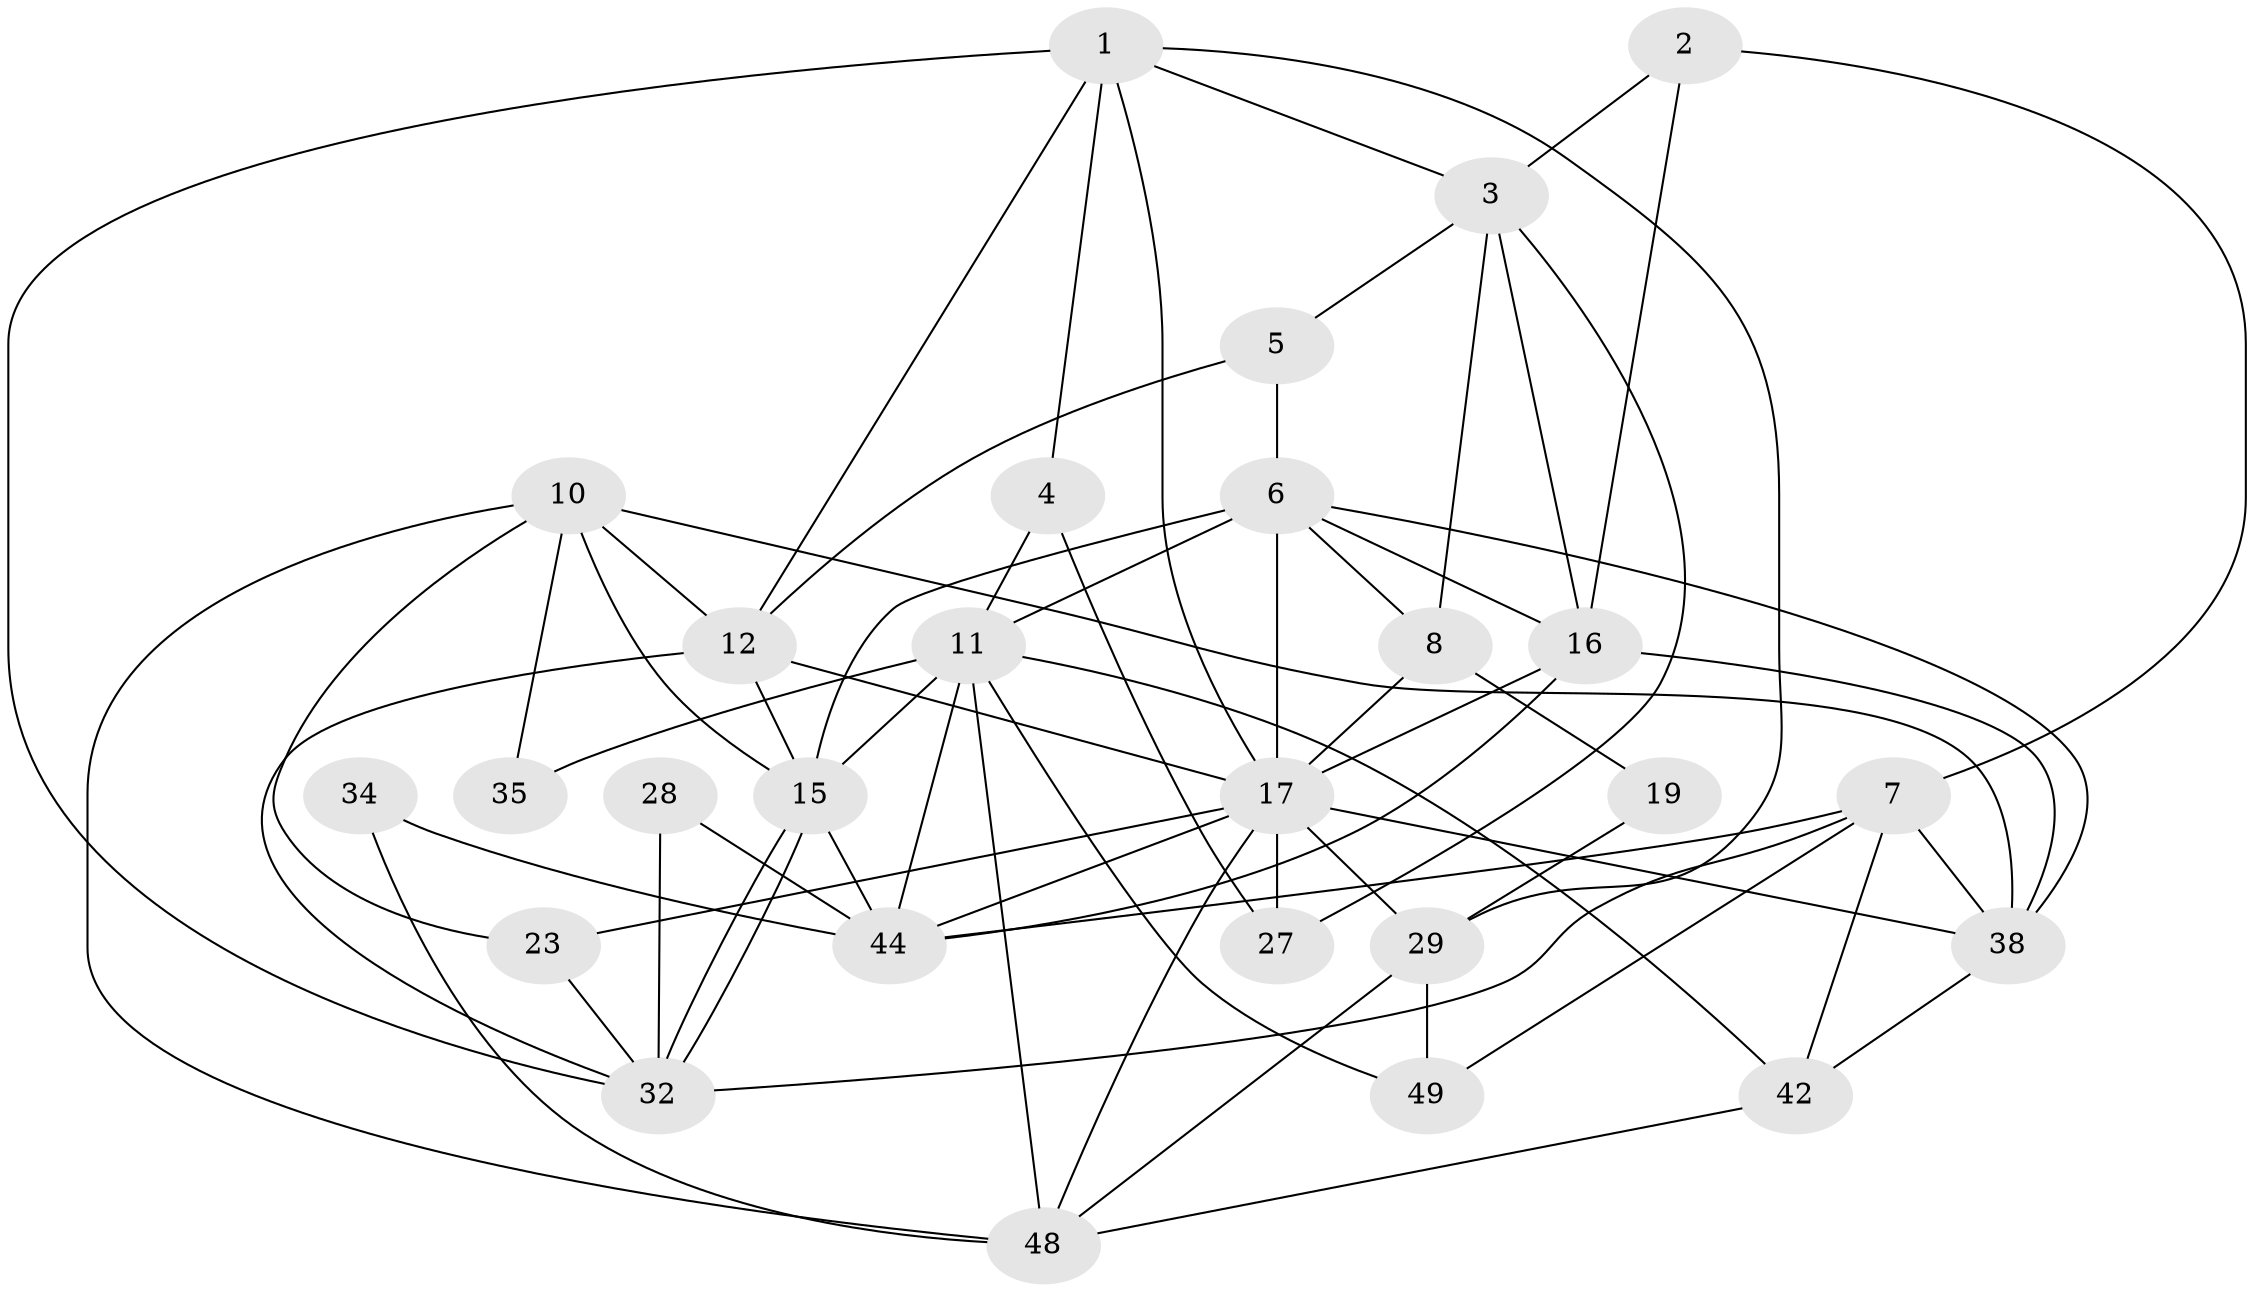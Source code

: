 // original degree distribution, {3: 0.3148148148148148, 4: 0.24074074074074073, 5: 0.18518518518518517, 6: 0.09259259259259259, 7: 0.05555555555555555, 2: 0.1111111111111111}
// Generated by graph-tools (version 1.1) at 2025/14/03/09/25 04:14:53]
// undirected, 27 vertices, 67 edges
graph export_dot {
graph [start="1"]
  node [color=gray90,style=filled];
  1 [super="+39"];
  2 [super="+22"];
  3 [super="+9"];
  4;
  5;
  6 [super="+26+45+14"];
  7 [super="+24"];
  8 [super="+46"];
  10 [super="+18"];
  11 [super="+31+13"];
  12 [super="+33"];
  15 [super="+50"];
  16 [super="+20"];
  17 [super="+21"];
  19;
  23 [super="+43"];
  27;
  28;
  29 [super="+51"];
  32;
  34;
  35;
  38 [super="+41"];
  42;
  44 [super="+53"];
  48;
  49;
  1 -- 32;
  1 -- 17;
  1 -- 4;
  1 -- 12;
  1 -- 29;
  1 -- 3;
  2 -- 7;
  2 -- 16;
  2 -- 3;
  3 -- 27;
  3 -- 16 [weight=2];
  3 -- 5;
  3 -- 8;
  4 -- 27;
  4 -- 11;
  5 -- 12;
  5 -- 6;
  6 -- 11 [weight=3];
  6 -- 8 [weight=2];
  6 -- 15;
  6 -- 16 [weight=2];
  6 -- 17 [weight=2];
  6 -- 38;
  7 -- 44;
  7 -- 42;
  7 -- 32;
  7 -- 49;
  7 -- 38;
  8 -- 17;
  8 -- 19;
  10 -- 38;
  10 -- 35;
  10 -- 48;
  10 -- 12;
  10 -- 23;
  10 -- 15;
  11 -- 44 [weight=2];
  11 -- 49;
  11 -- 35 [weight=2];
  11 -- 48;
  11 -- 42;
  11 -- 15;
  12 -- 32;
  12 -- 15;
  12 -- 17;
  15 -- 32;
  15 -- 32;
  15 -- 44;
  16 -- 38 [weight=2];
  16 -- 44;
  16 -- 17 [weight=2];
  17 -- 29 [weight=2];
  17 -- 38;
  17 -- 48;
  17 -- 23 [weight=4];
  17 -- 27;
  17 -- 44;
  19 -- 29;
  23 -- 32;
  28 -- 32;
  28 -- 44;
  29 -- 48;
  29 -- 49;
  34 -- 48;
  34 -- 44;
  38 -- 42;
  42 -- 48;
}
